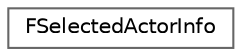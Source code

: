 digraph "Graphical Class Hierarchy"
{
 // INTERACTIVE_SVG=YES
 // LATEX_PDF_SIZE
  bgcolor="transparent";
  edge [fontname=Helvetica,fontsize=10,labelfontname=Helvetica,labelfontsize=10];
  node [fontname=Helvetica,fontsize=10,shape=box,height=0.2,width=0.4];
  rankdir="LR";
  Node0 [id="Node000000",label="FSelectedActorInfo",height=0.2,width=0.4,color="grey40", fillcolor="white", style="filled",URL="$d4/dbd/structFSelectedActorInfo.html",tooltip="Generic information about the level selection set (actors or surfaces)"];
}
